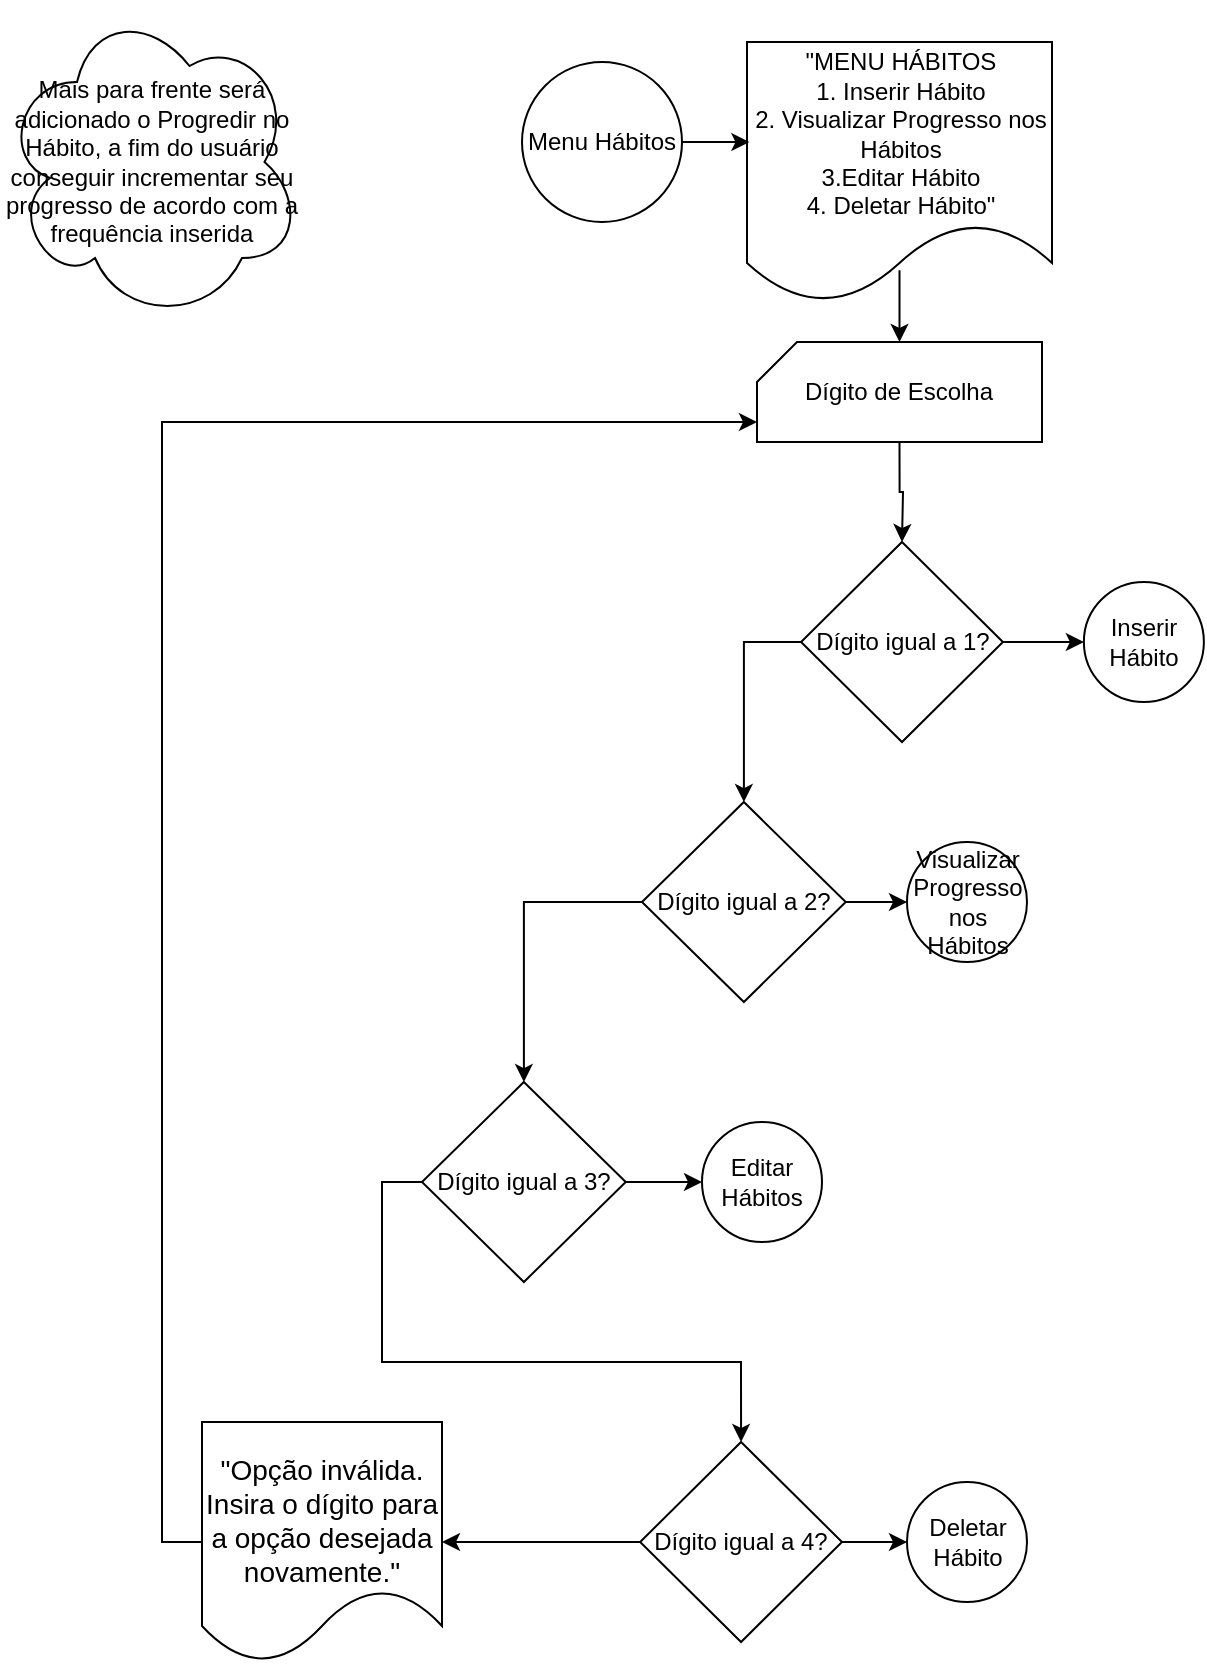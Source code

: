 <mxfile version="27.0.6">
  <diagram name="Página-1" id="tM3ftosBq5wTvWjN4mbQ">
    <mxGraphModel dx="1489" dy="917" grid="1" gridSize="10" guides="1" tooltips="1" connect="1" arrows="1" fold="1" page="1" pageScale="1" pageWidth="827" pageHeight="1169" math="0" shadow="0">
      <root>
        <mxCell id="0" />
        <mxCell id="1" parent="0" />
        <mxCell id="7ZSRkaOjpOQk4Y71W81P-1" value="&lt;font style=&quot;font-size: 12px;&quot;&gt;Menu Hábitos&lt;/font&gt;" style="ellipse;whiteSpace=wrap;html=1;" parent="1" vertex="1">
          <mxGeometry x="280" y="50" width="80" height="80" as="geometry" />
        </mxCell>
        <mxCell id="7ZSRkaOjpOQk4Y71W81P-2" value="&quot;MENU HÁBITOS&lt;div&gt;1. Inserir Hábito&lt;div&gt;2. Visualizar&amp;nbsp;&lt;span style=&quot;background-color: transparent; color: light-dark(rgb(0, 0, 0), rgb(255, 255, 255));&quot;&gt;Progresso nos Hábitos&lt;/span&gt;&lt;/div&gt;&lt;div&gt;3.Editar Hábito&lt;/div&gt;&lt;div&gt;4.&amp;nbsp;&lt;span style=&quot;background-color: transparent; color: light-dark(rgb(0, 0, 0), rgb(255, 255, 255));&quot;&gt;Deletar Hábito&quot;&lt;/span&gt;&lt;/div&gt;&lt;/div&gt;" style="shape=document;whiteSpace=wrap;html=1;boundedLbl=1;" parent="1" vertex="1">
          <mxGeometry x="392.5" y="40" width="152.5" height="130" as="geometry" />
        </mxCell>
        <mxCell id="7ZSRkaOjpOQk4Y71W81P-9" style="edgeStyle=orthogonalEdgeStyle;rounded=0;orthogonalLoop=1;jettySize=auto;html=1;exitX=0.5;exitY=1;exitDx=0;exitDy=0;exitPerimeter=0;" parent="1" source="7ZSRkaOjpOQk4Y71W81P-4" edge="1">
          <mxGeometry relative="1" as="geometry">
            <mxPoint x="470" y="290" as="targetPoint" />
          </mxGeometry>
        </mxCell>
        <mxCell id="7ZSRkaOjpOQk4Y71W81P-7" value="" style="endArrow=classic;html=1;rounded=0;entryX=0.5;entryY=0;entryDx=0;entryDy=0;entryPerimeter=0;exitX=0.5;exitY=0.878;exitDx=0;exitDy=0;exitPerimeter=0;" parent="1" source="7ZSRkaOjpOQk4Y71W81P-2" target="7ZSRkaOjpOQk4Y71W81P-4" edge="1">
          <mxGeometry width="50" height="50" relative="1" as="geometry">
            <mxPoint x="450" y="160" as="sourcePoint" />
            <mxPoint x="500" y="110" as="targetPoint" />
          </mxGeometry>
        </mxCell>
        <mxCell id="7ZSRkaOjpOQk4Y71W81P-12" style="edgeStyle=orthogonalEdgeStyle;rounded=0;orthogonalLoop=1;jettySize=auto;html=1;exitX=1;exitY=0.5;exitDx=0;exitDy=0;entryX=0;entryY=0.5;entryDx=0;entryDy=0;" parent="1" source="7ZSRkaOjpOQk4Y71W81P-10" target="7ZSRkaOjpOQk4Y71W81P-11" edge="1">
          <mxGeometry relative="1" as="geometry" />
        </mxCell>
        <mxCell id="7ZSRkaOjpOQk4Y71W81P-19" style="edgeStyle=orthogonalEdgeStyle;rounded=0;orthogonalLoop=1;jettySize=auto;html=1;exitX=0;exitY=0.5;exitDx=0;exitDy=0;" parent="1" source="7ZSRkaOjpOQk4Y71W81P-10" target="7ZSRkaOjpOQk4Y71W81P-15" edge="1">
          <mxGeometry relative="1" as="geometry" />
        </mxCell>
        <mxCell id="7ZSRkaOjpOQk4Y71W81P-10" value="Dígito igual a 1?" style="rhombus;whiteSpace=wrap;html=1;" parent="1" vertex="1">
          <mxGeometry x="419.53" y="290" width="100.94" height="100" as="geometry" />
        </mxCell>
        <mxCell id="7ZSRkaOjpOQk4Y71W81P-11" value="Inserir Hábito" style="ellipse;whiteSpace=wrap;html=1;aspect=fixed;" parent="1" vertex="1">
          <mxGeometry x="560.94" y="310" width="60" height="60" as="geometry" />
        </mxCell>
        <mxCell id="7ZSRkaOjpOQk4Y71W81P-14" style="edgeStyle=orthogonalEdgeStyle;rounded=0;orthogonalLoop=1;jettySize=auto;html=1;exitX=1;exitY=0.5;exitDx=0;exitDy=0;entryX=0;entryY=0.5;entryDx=0;entryDy=0;" parent="1" source="7ZSRkaOjpOQk4Y71W81P-15" target="7ZSRkaOjpOQk4Y71W81P-16" edge="1">
          <mxGeometry relative="1" as="geometry" />
        </mxCell>
        <mxCell id="7ZSRkaOjpOQk4Y71W81P-24" style="edgeStyle=orthogonalEdgeStyle;rounded=0;orthogonalLoop=1;jettySize=auto;html=1;exitX=0;exitY=0.5;exitDx=0;exitDy=0;" parent="1" source="7ZSRkaOjpOQk4Y71W81P-15" target="7ZSRkaOjpOQk4Y71W81P-21" edge="1">
          <mxGeometry relative="1" as="geometry" />
        </mxCell>
        <mxCell id="7ZSRkaOjpOQk4Y71W81P-15" value="Dígito igual a 2?" style="rhombus;whiteSpace=wrap;html=1;" parent="1" vertex="1">
          <mxGeometry x="340" y="420" width="101.87" height="100" as="geometry" />
        </mxCell>
        <mxCell id="7ZSRkaOjpOQk4Y71W81P-16" value="Visualizar Progresso nos Hábitos" style="ellipse;whiteSpace=wrap;html=1;aspect=fixed;" parent="1" vertex="1">
          <mxGeometry x="472.5" y="440" width="60" height="60" as="geometry" />
        </mxCell>
        <mxCell id="7ZSRkaOjpOQk4Y71W81P-20" style="edgeStyle=orthogonalEdgeStyle;rounded=0;orthogonalLoop=1;jettySize=auto;html=1;exitX=1;exitY=0.5;exitDx=0;exitDy=0;entryX=0;entryY=0.5;entryDx=0;entryDy=0;" parent="1" source="7ZSRkaOjpOQk4Y71W81P-21" target="7ZSRkaOjpOQk4Y71W81P-22" edge="1">
          <mxGeometry relative="1" as="geometry" />
        </mxCell>
        <mxCell id="7ZSRkaOjpOQk4Y71W81P-28" style="edgeStyle=orthogonalEdgeStyle;rounded=0;orthogonalLoop=1;jettySize=auto;html=1;exitX=0;exitY=0.5;exitDx=0;exitDy=0;entryX=0.5;entryY=0;entryDx=0;entryDy=0;" parent="1" source="7ZSRkaOjpOQk4Y71W81P-21" target="7ZSRkaOjpOQk4Y71W81P-26" edge="1">
          <mxGeometry relative="1" as="geometry" />
        </mxCell>
        <mxCell id="7ZSRkaOjpOQk4Y71W81P-21" value="Dígito igual a 3?" style="rhombus;whiteSpace=wrap;html=1;" parent="1" vertex="1">
          <mxGeometry x="230" y="560" width="101.87" height="100" as="geometry" />
        </mxCell>
        <mxCell id="7ZSRkaOjpOQk4Y71W81P-22" value="Editar Hábitos" style="ellipse;whiteSpace=wrap;html=1;aspect=fixed;" parent="1" vertex="1">
          <mxGeometry x="370" y="580" width="60" height="60" as="geometry" />
        </mxCell>
        <mxCell id="7ZSRkaOjpOQk4Y71W81P-25" style="edgeStyle=orthogonalEdgeStyle;rounded=0;orthogonalLoop=1;jettySize=auto;html=1;exitX=1;exitY=0.5;exitDx=0;exitDy=0;entryX=0;entryY=0.5;entryDx=0;entryDy=0;" parent="1" source="7ZSRkaOjpOQk4Y71W81P-26" target="7ZSRkaOjpOQk4Y71W81P-27" edge="1">
          <mxGeometry relative="1" as="geometry" />
        </mxCell>
        <mxCell id="7ZSRkaOjpOQk4Y71W81P-31" value="" style="edgeStyle=orthogonalEdgeStyle;rounded=0;orthogonalLoop=1;jettySize=auto;html=1;" parent="1" source="7ZSRkaOjpOQk4Y71W81P-26" target="7ZSRkaOjpOQk4Y71W81P-30" edge="1">
          <mxGeometry relative="1" as="geometry" />
        </mxCell>
        <mxCell id="7ZSRkaOjpOQk4Y71W81P-26" value="Dígito igual a 4?" style="rhombus;whiteSpace=wrap;html=1;" parent="1" vertex="1">
          <mxGeometry x="339.07" y="740" width="100.93" height="100" as="geometry" />
        </mxCell>
        <mxCell id="7ZSRkaOjpOQk4Y71W81P-27" value="Deletar Hábito" style="ellipse;whiteSpace=wrap;html=1;aspect=fixed;" parent="1" vertex="1">
          <mxGeometry x="472.5" y="760" width="60" height="60" as="geometry" />
        </mxCell>
        <mxCell id="7ZSRkaOjpOQk4Y71W81P-29" style="edgeStyle=orthogonalEdgeStyle;rounded=0;orthogonalLoop=1;jettySize=auto;html=1;exitX=1;exitY=0.5;exitDx=0;exitDy=0;entryX=0.008;entryY=0.389;entryDx=0;entryDy=0;entryPerimeter=0;" parent="1" source="7ZSRkaOjpOQk4Y71W81P-1" target="7ZSRkaOjpOQk4Y71W81P-2" edge="1">
          <mxGeometry relative="1" as="geometry" />
        </mxCell>
        <mxCell id="7ZSRkaOjpOQk4Y71W81P-30" value="&lt;div&gt;&lt;br&gt;&lt;/div&gt;&lt;div&gt;&lt;font style=&quot;font-size: 14px;&quot;&gt;&quot;Opção inválida. Insira o dígito para a opção desejada novamente.&quot;&lt;/font&gt;&lt;/div&gt;" style="shape=document;whiteSpace=wrap;html=1;boundedLbl=1;" parent="1" vertex="1">
          <mxGeometry x="120" y="730" width="120" height="120" as="geometry" />
        </mxCell>
        <mxCell id="7ZSRkaOjpOQk4Y71W81P-32" style="edgeStyle=orthogonalEdgeStyle;rounded=0;orthogonalLoop=1;jettySize=auto;html=1;exitX=0;exitY=0.5;exitDx=0;exitDy=0;entryX=0;entryY=0;entryDx=0;entryDy=40;entryPerimeter=0;" parent="1" source="7ZSRkaOjpOQk4Y71W81P-30" target="7ZSRkaOjpOQk4Y71W81P-4" edge="1">
          <mxGeometry relative="1" as="geometry" />
        </mxCell>
        <mxCell id="-256payaFn2Az7FJpQGM-1" value="" style="group" parent="1" vertex="1" connectable="0">
          <mxGeometry x="397.5" y="190" width="142.5" height="50" as="geometry" />
        </mxCell>
        <mxCell id="7ZSRkaOjpOQk4Y71W81P-4" value="" style="verticalLabelPosition=bottom;verticalAlign=top;html=1;shape=card;whiteSpace=wrap;size=20;arcSize=12;" parent="-256payaFn2Az7FJpQGM-1" vertex="1">
          <mxGeometry width="142.5" height="50" as="geometry" />
        </mxCell>
        <mxCell id="7ZSRkaOjpOQk4Y71W81P-5" value="&lt;font style=&quot;font-size: 12px;&quot;&gt;Dígito de Escolha&lt;/font&gt;" style="text;html=1;align=center;verticalAlign=middle;resizable=0;points=[];autosize=1;strokeColor=none;fillColor=none;" parent="-256payaFn2Az7FJpQGM-1" vertex="1">
          <mxGeometry x="10" y="10" width="120" height="30" as="geometry" />
        </mxCell>
        <mxCell id="jLTH9HTdux2gprQKa7NV-1" value="Mais para frente será adicionado o Progredir no Hábito, a fim do usuário conseguir incrementar seu progresso de acordo com a frequência inserida" style="ellipse;shape=cloud;whiteSpace=wrap;html=1;" parent="1" vertex="1">
          <mxGeometry x="20" y="20" width="150" height="160" as="geometry" />
        </mxCell>
      </root>
    </mxGraphModel>
  </diagram>
</mxfile>

